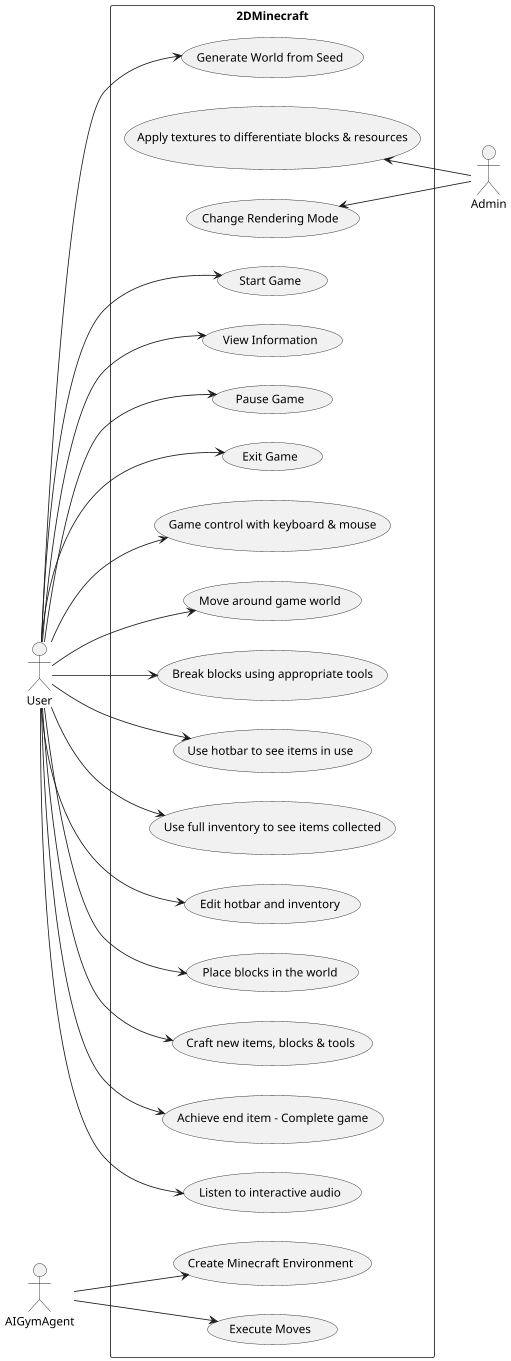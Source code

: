 @startuml uc
skinparam Dpi 80
skinparam Shadowing false
skinparam Monochrome true

left to right direction
skinparam packageStyle rectangle
actor User
actor AIGymAgent
actor Admin

rectangle 2DMinecraft {
  User --> (Generate World from Seed)
  (Apply textures to differentiate blocks & resources) <-- Admin
  (Change Rendering Mode) <-- Admin
  User --> (Start Game)
  User --> (View Information) 
  User --> (Pause Game)
  User --> (Exit Game)
  User --> (Game control with keyboard & mouse) 
  User --> (Move around game world)
  User --> (Break blocks using appropriate tools)
  User --> (Use hotbar to see items in use)
  User --> (Use full inventory to see items collected)
  User --> (Edit hotbar and inventory)
  User --> (Place blocks in the world) 
  User --> (Craft new items, blocks & tools) 
  User --> (Achieve end item - Complete game)
  User --> (Listen to interactive audio)
  
  AIGymAgent --> (Create Minecraft Environment)
  AIGymAgent --> (Execute Moves)
  
}
@enduml